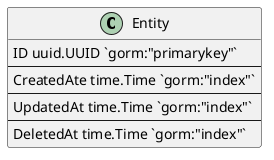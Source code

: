 @startuml Entity

class Entity {
    ID uuid.UUID `gorm:"primarykey"`
    --
    CreatedAte time.Time `gorm:"index"`
    --
    UpdatedAt time.Time `gorm:"index"`
    --
    DeletedAt time.Time `gorm:"index"`
}

@enduml